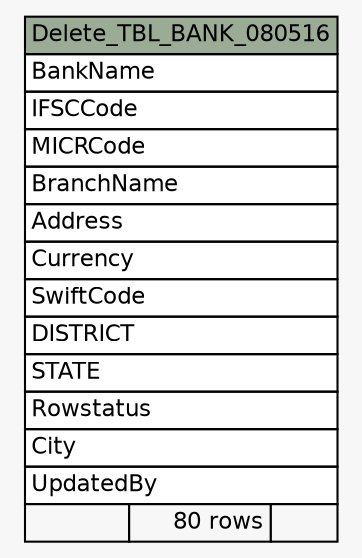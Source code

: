 // dot 2.38.0 on Windows 10 10.0
// SchemaSpy rev 590
digraph "Delete_TBL_BANK_080516" {
  graph [
    rankdir="RL"
    bgcolor="#f7f7f7"
    nodesep="0.18"
    ranksep="0.46"
    fontname="Helvetica"
    fontsize="11"
  ];
  node [
    fontname="Helvetica"
    fontsize="11"
    shape="plaintext"
  ];
  edge [
    arrowsize="0.8"
  ];
  "Delete_TBL_BANK_080516" [
    label=<
    <TABLE BORDER="0" CELLBORDER="1" CELLSPACING="0" BGCOLOR="#ffffff">
      <TR><TD COLSPAN="3" BGCOLOR="#9bab96" ALIGN="CENTER">Delete_TBL_BANK_080516</TD></TR>
      <TR><TD PORT="BankName" COLSPAN="3" ALIGN="LEFT">BankName</TD></TR>
      <TR><TD PORT="IFSCCode" COLSPAN="3" ALIGN="LEFT">IFSCCode</TD></TR>
      <TR><TD PORT="MICRCode" COLSPAN="3" ALIGN="LEFT">MICRCode</TD></TR>
      <TR><TD PORT="BranchName" COLSPAN="3" ALIGN="LEFT">BranchName</TD></TR>
      <TR><TD PORT="Address" COLSPAN="3" ALIGN="LEFT">Address</TD></TR>
      <TR><TD PORT="Currency" COLSPAN="3" ALIGN="LEFT">Currency</TD></TR>
      <TR><TD PORT="SwiftCode" COLSPAN="3" ALIGN="LEFT">SwiftCode</TD></TR>
      <TR><TD PORT="DISTRICT" COLSPAN="3" ALIGN="LEFT">DISTRICT</TD></TR>
      <TR><TD PORT="STATE" COLSPAN="3" ALIGN="LEFT">STATE</TD></TR>
      <TR><TD PORT="Rowstatus" COLSPAN="3" ALIGN="LEFT">Rowstatus</TD></TR>
      <TR><TD PORT="City" COLSPAN="3" ALIGN="LEFT">City</TD></TR>
      <TR><TD PORT="UpdatedBy" COLSPAN="3" ALIGN="LEFT">UpdatedBy</TD></TR>
      <TR><TD ALIGN="LEFT" BGCOLOR="#f7f7f7">  </TD><TD ALIGN="RIGHT" BGCOLOR="#f7f7f7">80 rows</TD><TD ALIGN="RIGHT" BGCOLOR="#f7f7f7">  </TD></TR>
    </TABLE>>
    URL="tables/Delete_TBL_BANK_080516.html"
    tooltip="Delete_TBL_BANK_080516"
  ];
}
